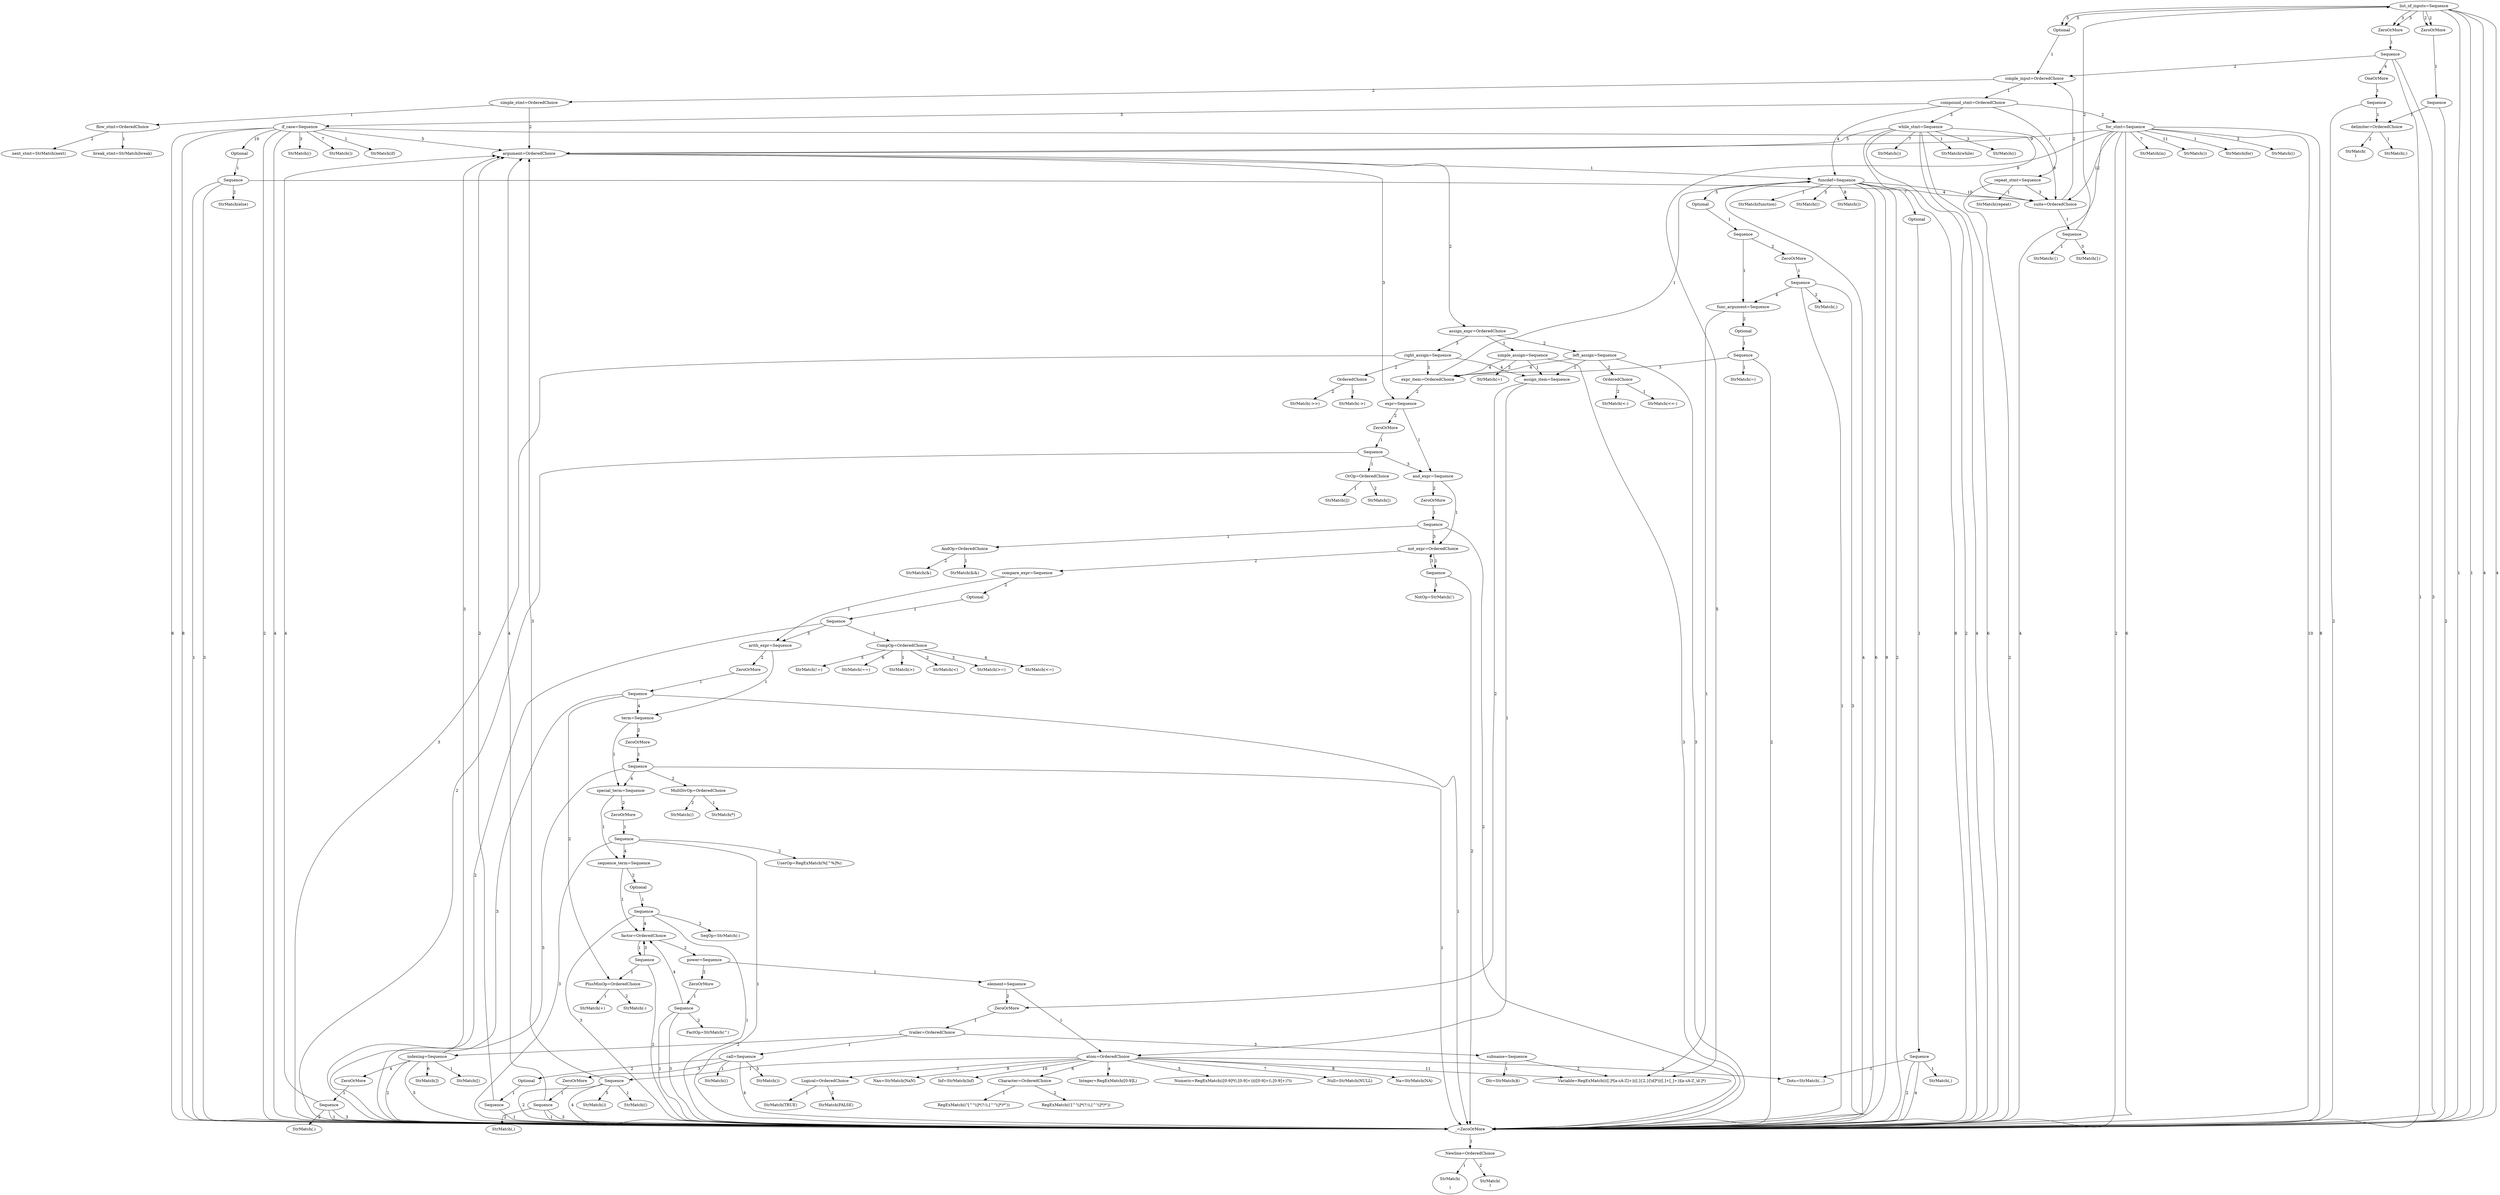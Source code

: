 digraph arpeggio_graph {
4350898976 [label="list_of_inputs=Sequence"];
4350898976->4350900152 [label="1"]

4350900152 [label="_=ZeroOrMore"];
4350900152->4350998400 [label="1"]

4350998400 [label="Newline=OrderedChoice"];
4350998400->4350998456 [label="1"]

4350998456 [label="StrMatch(\n)"];
4350998400->4350998680 [label="2"]

4350998680 [label="StrMatch(\n)"];
4350898976->4350899088 [label="2"]

4350899088 [label="ZeroOrMore"];
4350899088->4350899424 [label="1"]

4350899424 [label="Sequence"];
4350899424->4350898360 [label="1"]

4350898360 [label="delimiter=OrderedChoice"];
4350898360->4350900768 [label="1"]

4350900768 [label="StrMatch(;)"];
4350898360->4350900824 [label="2"]

4350900824 [label="StrMatch(\n)"];
4350899424->4350900152 [label="2"]

4350898976->4350898640 [label="3"]

4350898640 [label="ZeroOrMore"];
4350898640->4350899536 [label="1"]

4350899536 [label="Sequence"];
4350899536->4350900152 [label="1"]

4350899536->4350899816 [label="2"]

4350899816 [label="simple_input=OrderedChoice"];
4350899816->4350900040 [label="1"]

4350900040 [label="compound_stmt=OrderedChoice"];
4350900040->4350900600 [label="1"]

4350900600 [label="repeat_stmt=Sequence"];
4350900600->4350902000 [label="1"]

4350902000 [label="StrMatch(repeat)"];
4350900600->4350900152 [label="2"]

4350900600->4350967200 [label="3"]

4350967200 [label="suite=OrderedChoice"];
4350967200->4350997616 [label="1"]

4350997616 [label="Sequence"];
4350997616->4350998008 [label="1"]

4350998008 [label="StrMatch({)"];
4350997616->4350898976 [label="2"]

4350898976 [label="list_of_inputs=Sequence"];
4350898976->4350900152 [label="1"]

4350898976->4350899088 [label="2"]

4350898976->4350898640 [label="3"]

4350898976->4350900152 [label="4"]

4350898976->4350899256 [label="5"]

4350899256 [label="Optional"];
4350899256->4350899816 [label="1"]

4350997616->4350998120 [label="3"]

4350998120 [label="StrMatch(})"];
4350967200->4350899816 [label="2"]

4350900040->4350900880 [label="2"]

4350900880 [label="for_stmt=Sequence"];
4350900880->4350931016 [label="1"]

4350931016 [label="StrMatch(for)"];
4350900880->4350900152 [label="2"]

4350900880->4350931128 [label="3"]

4350931128 [label="StrMatch(()"];
4350900880->4350900152 [label="4"]

4350900880->4350998848 [label="5"]

4350998848 [label="Variable=RegExMatch((([.]*[a-zA-Z]+)|([.]{2,}[\\d]*)|([.]+[_]+))[a-zA-Z_\\d.]*)"];
4350900880->4350900152 [label="6"]

4350900880->4350931408 [label="7"]

4350931408 [label="StrMatch(in)"];
4350900880->4350900152 [label="8"]

4350900880->4350965296 [label="9"]

4350965296 [label="argument=OrderedChoice"];
4350965296->4350966416 [label="1"]

4350966416 [label="funcdef=Sequence"];
4350966416->4350967256 [label="1"]

4350967256 [label="StrMatch(function)"];
4350966416->4350900152 [label="2"]

4350966416->4350967368 [label="3"]

4350967368 [label="StrMatch(()"];
4350966416->4350900152 [label="4"]

4350966416->4350967032 [label="5"]

4350967032 [label="Optional"];
4350967032->4350967536 [label="1"]

4350967536 [label="Sequence"];
4350967536->4350966808 [label="1"]

4350966808 [label="func_argument=Sequence"];
4350966808->4350998848 [label="1"]

4350966808->4350967480 [label="2"]

4350967480 [label="Optional"];
4350967480->4350997448 [label="1"]

4350997448 [label="Sequence"];
4350997448->4350997672 [label="1"]

4350997672 [label="StrMatch(=)"];
4350997448->4350900152 [label="2"]

4350997448->4350965744 [label="3"]

4350965744 [label="expr_item=OrderedChoice"];
4350965744->4350966416 [label="1"]

4350965744->4351026344 [label="2"]

4351026344 [label="expr=Sequence"];
4351026344->4350931744 [label="1"]

4350931744 [label="and_expr=Sequence"];
4350931744->4350933088 [label="1"]

4350933088 [label="not_expr=OrderedChoice"];
4350933088->4350934152 [label="1"]

4350934152 [label="Sequence"];
4350934152->4351000136 [label="1"]

4351000136 [label="NotOp=StrMatch(!)"];
4350934152->4350900152 [label="2"]

4350934152->4350933088 [label="3"]

4350933088->4350932976 [label="2"]

4350932976 [label="compare_expr=Sequence"];
4350932976->4350933536 [label="1"]

4350933536 [label="arith_expr=Sequence"];
4350933536->4350933648 [label="1"]

4350933648 [label="term=Sequence"];
4350933648->4350934040 [label="1"]

4350934040 [label="special_term=Sequence"];
4350934040->4350943416 [label="1"]

4350943416 [label="sequence_term=Sequence"];
4350943416->4350944312 [label="1"]

4350944312 [label="factor=OrderedChoice"];
4350944312->4350944872 [label="1"]

4350944872 [label="Sequence"];
4350944872->4350999744 [label="1"]

4350999744 [label="PlusMinOp=OrderedChoice"];
4350999744->4351000192 [label="1"]

4351000192 [label="StrMatch(+)"];
4350999744->4351000248 [label="2"]

4351000248 [label="StrMatch(-)"];
4350944872->4350900152 [label="2"]

4350944872->4350944312 [label="3"]

4350944312->4350943976 [label="2"]

4350943976 [label="power=Sequence"];
4350943976->4350944424 [label="1"]

4350944424 [label="element=Sequence"];
4350944424->4350946608 [label="1"]

4350946608 [label="atom=OrderedChoice"];
4350946608->4350946216 [label="1"]

4350946216 [label="Sequence"];
4350946216->4350964064 [label="1"]

4350964064 [label="StrMatch(()"];
4350946216->4350900152 [label="2"]

4350946216->4350965296 [label="3"]

4350946216->4350900152 [label="4"]

4350946216->4350964288 [label="5"]

4350964288 [label="StrMatch())"];
4350946608->4350999072 [label="2"]

4350999072 [label="Dots=StrMatch(...)"];
4350946608->4350966192 [label="3"]

4350966192 [label="Logical=OrderedChoice"];
4350966192->4350997952 [label="1"]

4350997952 [label="StrMatch(TRUE)"];
4350966192->4350998232 [label="2"]

4350998232 [label="StrMatch(FALSE)"];
4350946608->4350999128 [label="4"]

4350999128 [label="Integer=RegExMatch([0-9]L)"];
4350946608->4350967704 [label="5"]

4350967704 [label="Numeric=RegExMatch(([0-9]*(\\.[0-9]+))|([0-9]+(\\.[0-9]+)?))"];
4350946608->4350998904 [label="6"]

4350998904 [label="Character=OrderedChoice"];
4350998904->4350999016 [label="1"]

4350999016 [label="RegExMatch((\"[^\"\\\\]*(?:\\\\.[^\"\\\\]*)*\"))"];
4350998904->4350998344 [label="2"]

4350998344 [label="RegExMatch(('[^'\\\\]*(?:\\\\.[^'\\\\]*)*'))"];
4350946608->4350997504 [label="7"]

4350997504 [label="Null=StrMatch(NULL)"];
4350946608->4350997840 [label="8"]

4350997840 [label="Na=StrMatch(NA)"];
4350946608->4350999520 [label="9"]

4350999520 [label="Nan=StrMatch(NaN)"];
4350946608->4350999632 [label="10"]

4350999632 [label="Inf=StrMatch(Inf)"];
4350946608->4350998848 [label="11"]

4350944424->4350945264 [label="2"]

4350945264 [label="ZeroOrMore"];
4350945264->4350947112 [label="1"]

4350947112 [label="trailer=OrderedChoice"];
4350947112->4350947280 [label="1"]

4350947280 [label="call=Sequence"];
4350947280->4350965240 [label="1"]

4350965240 [label="StrMatch(()"];
4350947280->4350946776 [label="2"]

4350946776 [label="Optional"];
4350946776->4350965352 [label="1"]

4350965352 [label="Sequence"];
4350965352->4350900152 [label="1"]

4350965352->4350965296 [label="2"]

4350947280->4350964960 [label="3"]

4350964960 [label="ZeroOrMore"];
4350964960->4350965464 [label="1"]

4350965464 [label="Sequence"];
4350965464->4350900152 [label="1"]

4350965464->4350965856 [label="2"]

4350965856 [label="StrMatch(,)"];
4350965464->4350900152 [label="3"]

4350965464->4350965296 [label="4"]

4350947280->4350900152 [label="4"]

4350947280->4350965688 [label="5"]

4350965688 [label="StrMatch())"];
4350947112->4350964344 [label="2"]

4350964344 [label="indexing=Sequence"];
4350964344->4350966024 [label="1"]

4350966024 [label="StrMatch([)"];
4350964344->4350900152 [label="2"]

4350964344->4350965296 [label="3"]

4350964344->4350946496 [label="4"]

4350946496 [label="ZeroOrMore"];
4350946496->4350966248 [label="1"]

4350966248 [label="Sequence"];
4350966248->4350900152 [label="1"]

4350966248->4350966528 [label="2"]

4350966528 [label="StrMatch(,)"];
4350966248->4350900152 [label="3"]

4350966248->4350965296 [label="4"]

4350964344->4350900152 [label="5"]

4350964344->4350966360 [label="6"]

4350966360 [label="StrMatch(])"];
4350947112->4350965184 [label="3"]

4350965184 [label="subname=Sequence"];
4350965184->4350999352 [label="1"]

4350999352 [label="Dlr=StrMatch($)"];
4350965184->4350998848 [label="2"]

4350943976->4350944760 [label="2"]

4350944760 [label="ZeroOrMore"];
4350944760->4350945488 [label="1"]

4350945488 [label="Sequence"];
4350945488->4350900152 [label="1"]

4350945488->4351025336 [label="2"]

4351025336 [label="FactOp=StrMatch(^)"];
4350945488->4350900152 [label="3"]

4350945488->4350944312 [label="4"]

4350943416->4350934096 [label="2"]

4350934096 [label="Optional"];
4350934096->4350944704 [label="1"]

4350944704 [label="Sequence"];
4350944704->4350900152 [label="1"]

4350944704->4351025224 [label="2"]

4351025224 [label="SeqOp=StrMatch(:)"];
4350944704->4350900152 [label="3"]

4350944704->4350944312 [label="4"]

4350934040->4350934712 [label="2"]

4350934712 [label="ZeroOrMore"];
4350934712->4350944256 [label="1"]

4350944256 [label="Sequence"];
4350944256->4350900152 [label="1"]

4350944256->4351000528 [label="2"]

4351000528 [label="UserOp=RegExMatch(%[^%]%)"];
4350944256->4350900152 [label="3"]

4350944256->4350943416 [label="4"]

4350933648->4350934880 [label="2"]

4350934880 [label="ZeroOrMore"];
4350934880->4350943808 [label="1"]

4350943808 [label="Sequence"];
4350943808->4350900152 [label="1"]

4350943808->4350998792 [label="2"]

4350998792 [label="MultDivOp=OrderedChoice"];
4350998792->4351000360 [label="1"]

4351000360 [label="StrMatch(*)"];
4350998792->4351000416 [label="2"]

4351000416 [label="StrMatch(/)"];
4350943808->4350900152 [label="3"]

4350943808->4350934040 [label="4"]

4350933536->4350934432 [label="2"]

4350934432 [label="ZeroOrMore"];
4350934432->4350943360 [label="1"]

4350943360 [label="Sequence"];
4350943360->4350900152 [label="1"]

4350943360->4350999744 [label="2"]

4350943360->4350900152 [label="3"]

4350943360->4350933648 [label="4"]

4350932976->4350933760 [label="2"]

4350933760 [label="Optional"];
4350933760->4350934488 [label="1"]

4350934488 [label="Sequence"];
4350934488->4350999856 [label="1"]

4350999856 [label="CompOp=OrderedChoice"];
4350999856->4351025280 [label="1"]

4351025280 [label="StrMatch(>)"];
4350999856->4351025392 [label="2"]

4351025392 [label="StrMatch(<)"];
4350999856->4351025504 [label="3"]

4351025504 [label="StrMatch(>=)"];
4350999856->4351025616 [label="4"]

4351025616 [label="StrMatch(<=)"];
4350999856->4351025728 [label="5"]

4351025728 [label="StrMatch(!=)"];
4350999856->4351025840 [label="6"]

4351025840 [label="StrMatch(==)"];
4350934488->4350900152 [label="2"]

4350934488->4350933536 [label="3"]

4350931744->4350899032 [label="2"]

4350899032 [label="ZeroOrMore"];
4350899032->4350933984 [label="1"]

4350933984 [label="Sequence"];
4350933984->4350998288 [label="1"]

4350998288 [label="AndOp=OrderedChoice"];
4350998288->4351000024 [label="1"]

4351000024 [label="StrMatch(&&)"];
4350998288->4350999968 [label="2"]

4350999968 [label="StrMatch(&)"];
4350933984->4350900152 [label="2"]

4350933984->4350933088 [label="3"]

4351026344->4350902168 [label="2"]

4350902168 [label="ZeroOrMore"];
4350902168->4350933592 [label="1"]

4350933592 [label="Sequence"];
4350933592->4350999184 [label="1"]

4350999184 [label="OrOp=OrderedChoice"];
4350999184->4350999800 [label="1"]

4350999800 [label="StrMatch(||)"];
4350999184->4350998512 [label="2"]

4350998512 [label="StrMatch(|)"];
4350933592->4350900152 [label="2"]

4350933592->4350931744 [label="3"]

4350967536->4350967648 [label="2"]

4350967648 [label="ZeroOrMore"];
4350967648->4350996608 [label="1"]

4350996608 [label="Sequence"];
4350996608->4350900152 [label="1"]

4350996608->4350996888 [label="2"]

4350996888 [label="StrMatch(,)"];
4350996608->4350900152 [label="3"]

4350996608->4350966808 [label="4"]

4350966416->4350900152 [label="6"]

4350966416->4350965408 [label="7"]

4350965408 [label="Optional"];
4350965408->4350996552 [label="1"]

4350996552 [label="Sequence"];
4350996552->4350997056 [label="1"]

4350997056 [label="StrMatch(,)"];
4350996552->4350900152 [label="2"]

4350996552->4350999072 [label="3"]

4350996552->4350900152 [label="4"]

4350966416->4350996664 [label="8"]

4350996664 [label="StrMatch())"];
4350966416->4350900152 [label="9"]

4350966416->4350967200 [label="10"]

4350965296->4350945544 [label="2"]

4350945544 [label="assign_expr=OrderedChoice"];
4350945544->4350943528 [label="1"]

4350943528 [label="simple_assign=Sequence"];
4350943528->4351026120 [label="1"]

4351026120 [label="assign_item=Sequence"];
4351026120->4350946608 [label="1"]

4351026120->4350945264 [label="2"]

4350943528->4350946328 [label="2"]

4350946328 [label="StrMatch(=)"];
4350943528->4350900152 [label="3"]

4350943528->4350965744 [label="4"]

4350945544->4350945656 [label="2"]

4350945656 [label="left_assign=Sequence"];
4350945656->4351026120 [label="1"]

4350945656->4350945152 [label="2"]

4350945152 [label="OrderedChoice"];
4350945152->4350946944 [label="1"]

4350946944 [label="StrMatch(<<-)"];
4350945152->4350947056 [label="2"]

4350947056 [label="StrMatch(<-)"];
4350945656->4350900152 [label="3"]

4350945656->4350965744 [label="4"]

4350945544->4350945936 [label="3"]

4350945936 [label="right_assign=Sequence"];
4350945936->4350965744 [label="1"]

4350945936->4350943864 [label="2"]

4350943864 [label="OrderedChoice"];
4350943864->4350963896 [label="1"]

4350963896 [label="StrMatch(->)"];
4350943864->4350964008 [label="2"]

4350964008 [label="StrMatch(->>)"];
4350945936->4350900152 [label="3"]

4350945936->4351026120 [label="4"]

4350965296->4351026344 [label="3"]

4350900880->4350900152 [label="10"]

4350900880->4350931632 [label="11"]

4350931632 [label="StrMatch())"];
4350900880->4350967200 [label="12"]

4350900040->4350901048 [label="3"]

4350901048 [label="while_stmt=Sequence"];
4350901048->4350931856 [label="1"]

4350931856 [label="StrMatch(while)"];
4350901048->4350900152 [label="2"]

4350901048->4350931968 [label="3"]

4350931968 [label="StrMatch(()"];
4350901048->4350900152 [label="4"]

4350901048->4350965296 [label="5"]

4350901048->4350900152 [label="6"]

4350901048->4350932192 [label="7"]

4350932192 [label="StrMatch())"];
4350901048->4350900152 [label="8"]

4350901048->4350967200 [label="9"]

4350900040->4350966416 [label="4"]

4350900040->4350901888 [label="5"]

4350901888 [label="if_case=Sequence"];
4350901888->4350932472 [label="1"]

4350932472 [label="StrMatch(if)"];
4350901888->4350900152 [label="2"]

4350901888->4350932584 [label="3"]

4350932584 [label="StrMatch(()"];
4350901888->4350900152 [label="4"]

4350901888->4350965296 [label="5"]

4350901888->4350900152 [label="6"]

4350901888->4350932808 [label="7"]

4350932808 [label="StrMatch())"];
4350901888->4350900152 [label="8"]

4350901888->4350967200 [label="9"]

4350901888->4350900488 [label="10"]

4350900488 [label="Optional"];
4350900488->4350933032 [label="1"]

4350933032 [label="Sequence"];
4350933032->4350900152 [label="1"]

4350933032->4350933368 [label="2"]

4350933368 [label="StrMatch(else)"];
4350933032->4350900152 [label="3"]

4350933032->4350967200 [label="4"]

4350899816->4350900432 [label="2"]

4350900432 [label="simple_stmt=OrderedChoice"];
4350900432->4350899368 [label="1"]

4350899368 [label="flow_stmt=OrderedChoice"];
4350899368->4350901216 [label="1"]

4350901216 [label="break_stmt=StrMatch(break)"];
4350899368->4350901552 [label="2"]

4350901552 [label="next_stmt=StrMatch(next)"];
4350900432->4350965296 [label="2"]

4350899536->4350900152 [label="3"]

4350899536->4350899760 [label="4"]

4350899760 [label="OneOrMore"];
4350899760->4350900096 [label="1"]

4350900096 [label="Sequence"];
4350900096->4350898360 [label="1"]

4350900096->4350900152 [label="2"]

4350898976->4350900152 [label="4"]

4350898976->4350899256 [label="5"]

}